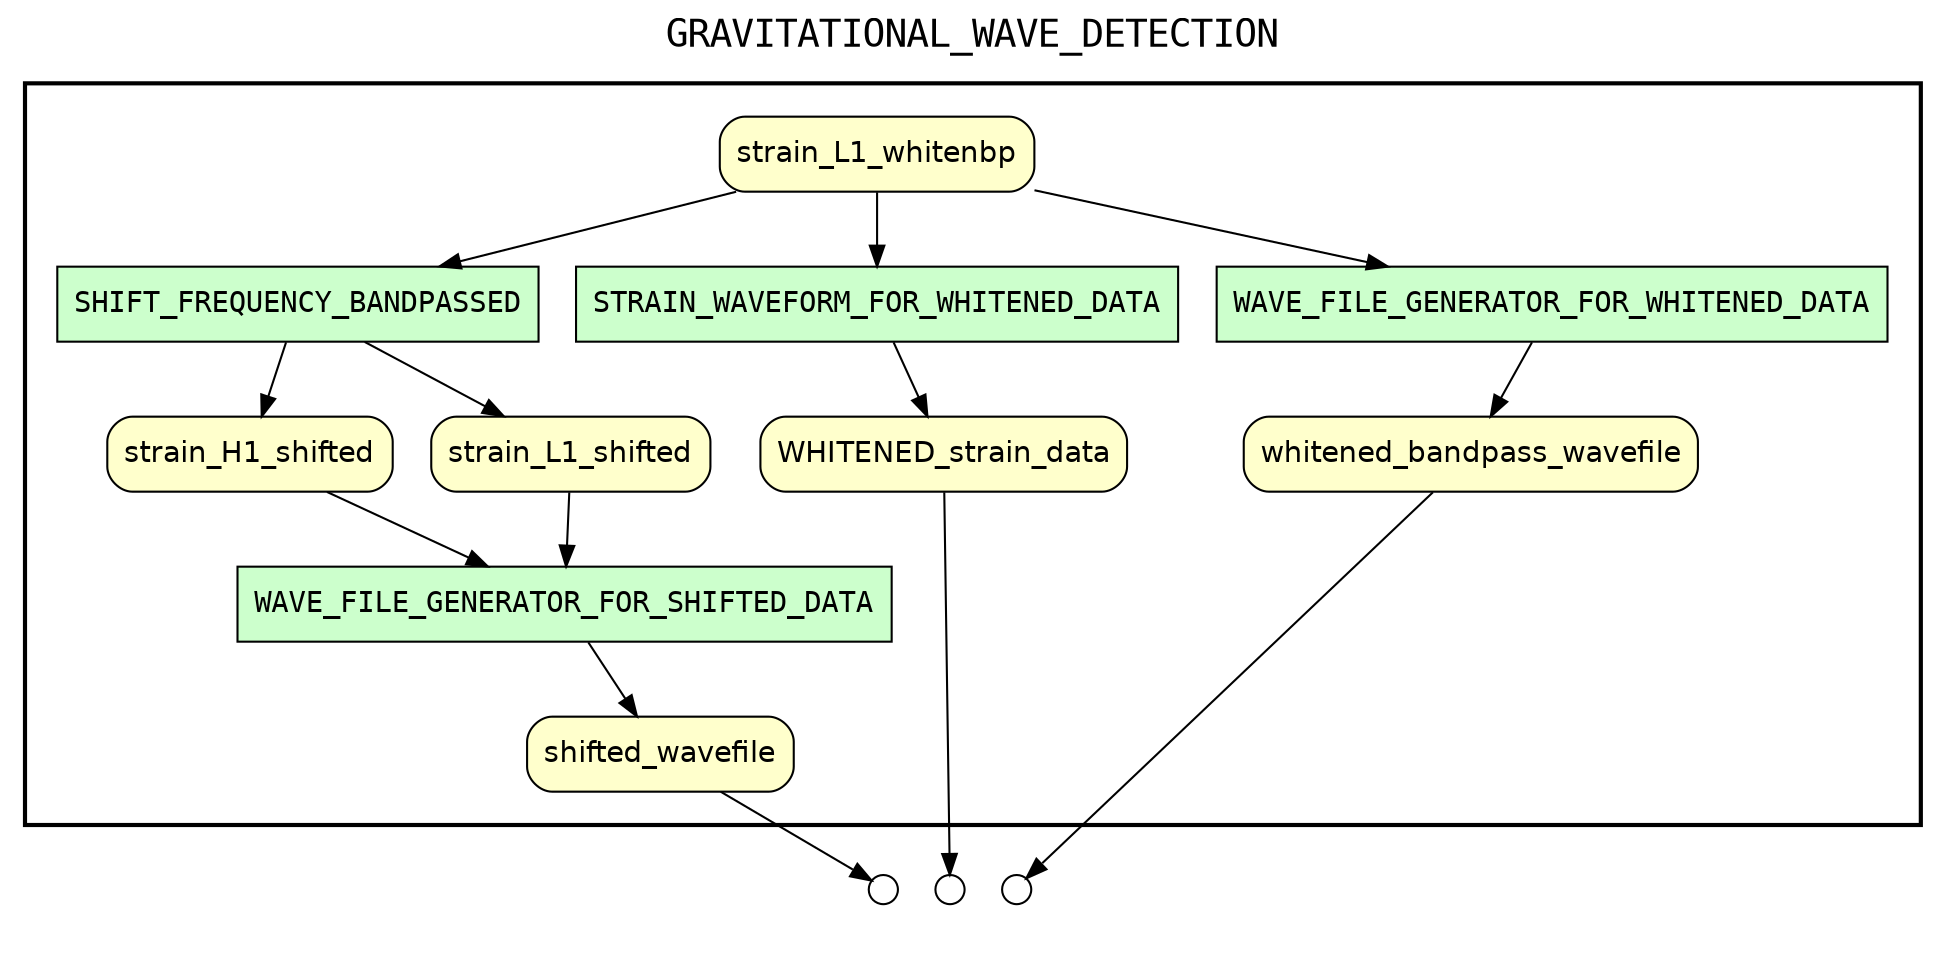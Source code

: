 
digraph yw_data_view {
rankdir=TB
fontname=Courier; fontsize=18; labelloc=t
label="GRAVITATIONAL_WAVE_DETECTION"
subgraph cluster_workflow { label=""; color=black; penwidth=2
subgraph cluster_workflow_inner { label=""; color=white
node[shape=box style="filled" fillcolor="#CCFFCC" peripheries=1 fontname=Courier]
WAVE_FILE_GENERATOR_FOR_SHIFTED_DATA
SHIFT_FREQUENCY_BANDPASSED
WAVE_FILE_GENERATOR_FOR_WHITENED_DATA
STRAIN_WAVEFORM_FOR_WHITENED_DATA
node[shape=box style="filled" fillcolor="#CCFFCC" peripheries=1 fontname=Courier]
node[shape=box style="rounded,filled" fillcolor="#FFFFCC" peripheries=1 fontname=Helvetica]
strain_L1_whitenbp
WHITENED_strain_data
whitened_bandpass_wavefile
strain_H1_shifted
strain_L1_shifted
shifted_wavefile
node[shape=box style="rounded,filled" fillcolor="#FFFFFF" peripheries=1 fontname=Helvetica]
}}
subgraph cluster_inflows { label=""; color=white; penwidth=2
subgraph cluster_inflows_inner { label=""; color=white
node[shape=circle fillcolor="#FFFFFF" peripheries=1 width=0.2]
}}
subgraph cluster_outflows { label=""; color=white; penwidth=2
subgraph cluster_outflows_inner { label=""; color=white
node[shape=circle fillcolor="#FFFFFF" peripheries=1 width=0.2]
WHITENED_strain_data_outflow [label=""]
whitened_bandpass_wavefile_outflow [label=""]
shifted_wavefile_outflow [label=""]
}}
WAVE_FILE_GENERATOR_FOR_SHIFTED_DATA -> shifted_wavefile
SHIFT_FREQUENCY_BANDPASSED -> strain_L1_shifted
SHIFT_FREQUENCY_BANDPASSED -> strain_H1_shifted
WAVE_FILE_GENERATOR_FOR_WHITENED_DATA -> whitened_bandpass_wavefile
STRAIN_WAVEFORM_FOR_WHITENED_DATA -> WHITENED_strain_data
strain_L1_whitenbp -> STRAIN_WAVEFORM_FOR_WHITENED_DATA
strain_L1_whitenbp -> WAVE_FILE_GENERATOR_FOR_WHITENED_DATA
strain_L1_whitenbp -> SHIFT_FREQUENCY_BANDPASSED
strain_H1_shifted -> WAVE_FILE_GENERATOR_FOR_SHIFTED_DATA
strain_L1_shifted -> WAVE_FILE_GENERATOR_FOR_SHIFTED_DATA
WHITENED_strain_data -> WHITENED_strain_data_outflow
whitened_bandpass_wavefile -> whitened_bandpass_wavefile_outflow
shifted_wavefile -> shifted_wavefile_outflow
}

